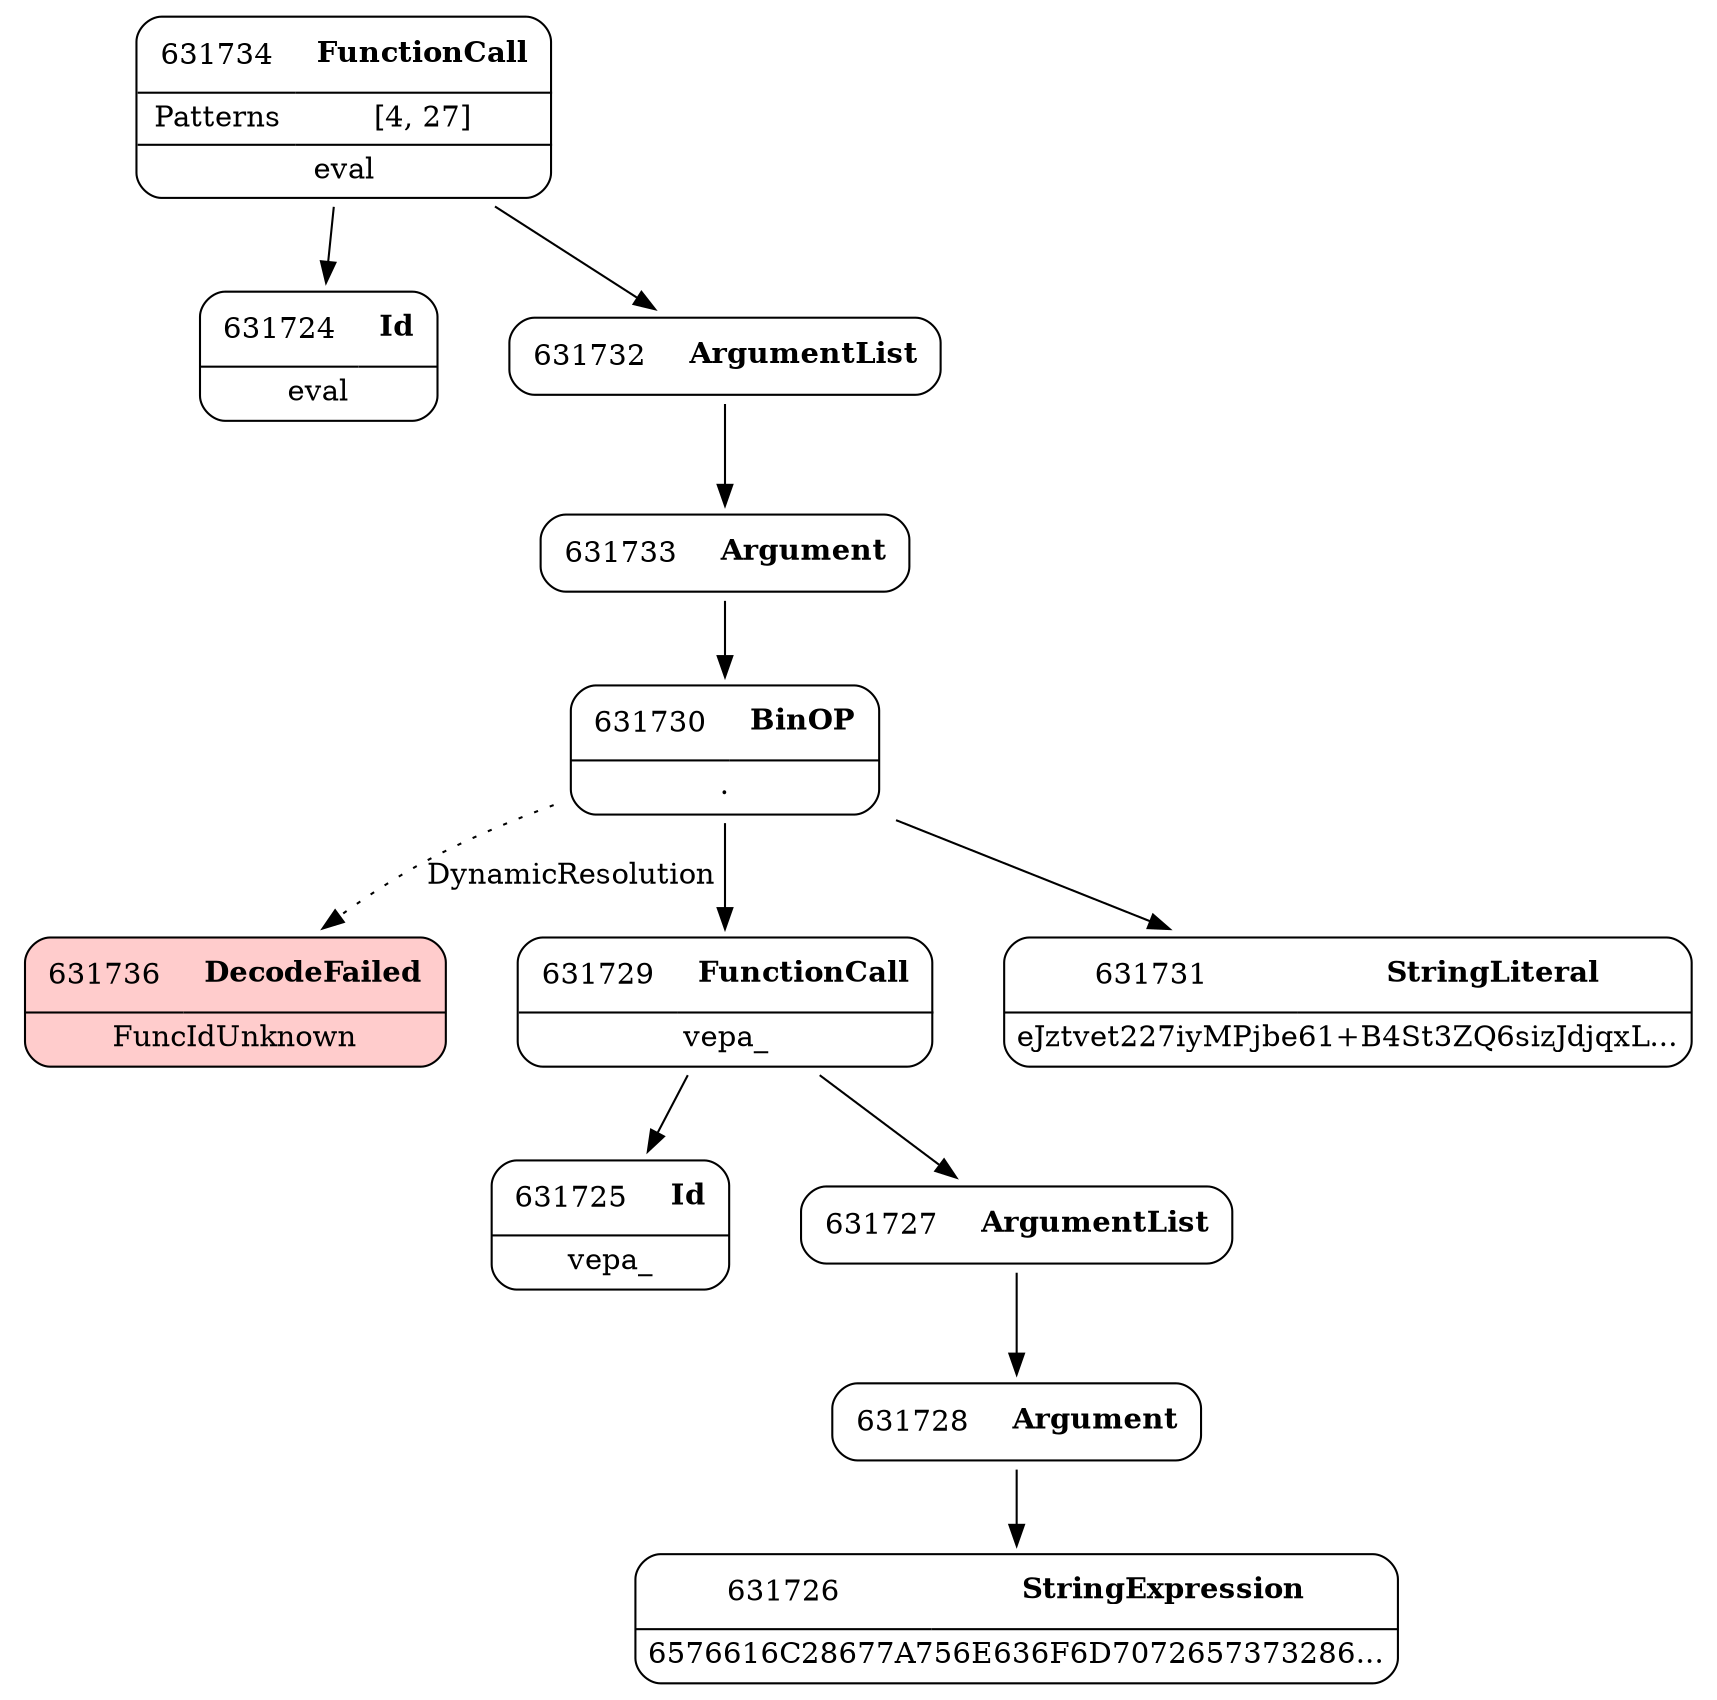 digraph ast {
node [shape=none];
631736 [label=<<TABLE border='1' cellspacing='0' cellpadding='10' style='rounded' bgcolor='#FFCCCC' ><TR><TD border='0'>631736</TD><TD border='0'><B>DecodeFailed</B></TD></TR><HR/><TR><TD border='0' cellpadding='5' colspan='2'>FuncIdUnknown</TD></TR></TABLE>>];
631725 [label=<<TABLE border='1' cellspacing='0' cellpadding='10' style='rounded' ><TR><TD border='0'>631725</TD><TD border='0'><B>Id</B></TD></TR><HR/><TR><TD border='0' cellpadding='5' colspan='2'>vepa_</TD></TR></TABLE>>];
631724 [label=<<TABLE border='1' cellspacing='0' cellpadding='10' style='rounded' ><TR><TD border='0'>631724</TD><TD border='0'><B>Id</B></TD></TR><HR/><TR><TD border='0' cellpadding='5' colspan='2'>eval</TD></TR></TABLE>>];
631727 [label=<<TABLE border='1' cellspacing='0' cellpadding='10' style='rounded' ><TR><TD border='0'>631727</TD><TD border='0'><B>ArgumentList</B></TD></TR></TABLE>>];
631727 -> 631728 [weight=2];
631726 [label=<<TABLE border='1' cellspacing='0' cellpadding='10' style='rounded' ><TR><TD border='0'>631726</TD><TD border='0'><B>StringExpression</B></TD></TR><HR/><TR><TD border='0' cellpadding='5' colspan='2'>6576616C28677A756E636F6D7072657373286...</TD></TR></TABLE>>];
631729 [label=<<TABLE border='1' cellspacing='0' cellpadding='10' style='rounded' ><TR><TD border='0'>631729</TD><TD border='0'><B>FunctionCall</B></TD></TR><HR/><TR><TD border='0' cellpadding='5' colspan='2'>vepa_</TD></TR></TABLE>>];
631729 -> 631725 [weight=2];
631729 -> 631727 [weight=2];
631728 [label=<<TABLE border='1' cellspacing='0' cellpadding='10' style='rounded' ><TR><TD border='0'>631728</TD><TD border='0'><B>Argument</B></TD></TR></TABLE>>];
631728 -> 631726 [weight=2];
631731 [label=<<TABLE border='1' cellspacing='0' cellpadding='10' style='rounded' ><TR><TD border='0'>631731</TD><TD border='0'><B>StringLiteral</B></TD></TR><HR/><TR><TD border='0' cellpadding='5' colspan='2'>eJztvet227iyMPjbe61+B4St3ZQ6sizJdjqxL...</TD></TR></TABLE>>];
631730 [label=<<TABLE border='1' cellspacing='0' cellpadding='10' style='rounded' ><TR><TD border='0'>631730</TD><TD border='0'><B>BinOP</B></TD></TR><HR/><TR><TD border='0' cellpadding='5' colspan='2'>.</TD></TR></TABLE>>];
631730 -> 631729 [weight=2];
631730 -> 631731 [weight=2];
631730 -> 631736 [style=dotted,label=DynamicResolution];
631733 [label=<<TABLE border='1' cellspacing='0' cellpadding='10' style='rounded' ><TR><TD border='0'>631733</TD><TD border='0'><B>Argument</B></TD></TR></TABLE>>];
631733 -> 631730 [weight=2];
631732 [label=<<TABLE border='1' cellspacing='0' cellpadding='10' style='rounded' ><TR><TD border='0'>631732</TD><TD border='0'><B>ArgumentList</B></TD></TR></TABLE>>];
631732 -> 631733 [weight=2];
631734 [label=<<TABLE border='1' cellspacing='0' cellpadding='10' style='rounded' ><TR><TD border='0'>631734</TD><TD border='0'><B>FunctionCall</B></TD></TR><HR/><TR><TD border='0' cellpadding='5'>Patterns</TD><TD border='0' cellpadding='5'>[4, 27]</TD></TR><HR/><TR><TD border='0' cellpadding='5' colspan='2'>eval</TD></TR></TABLE>>];
631734 -> 631724 [weight=2];
631734 -> 631732 [weight=2];
}
